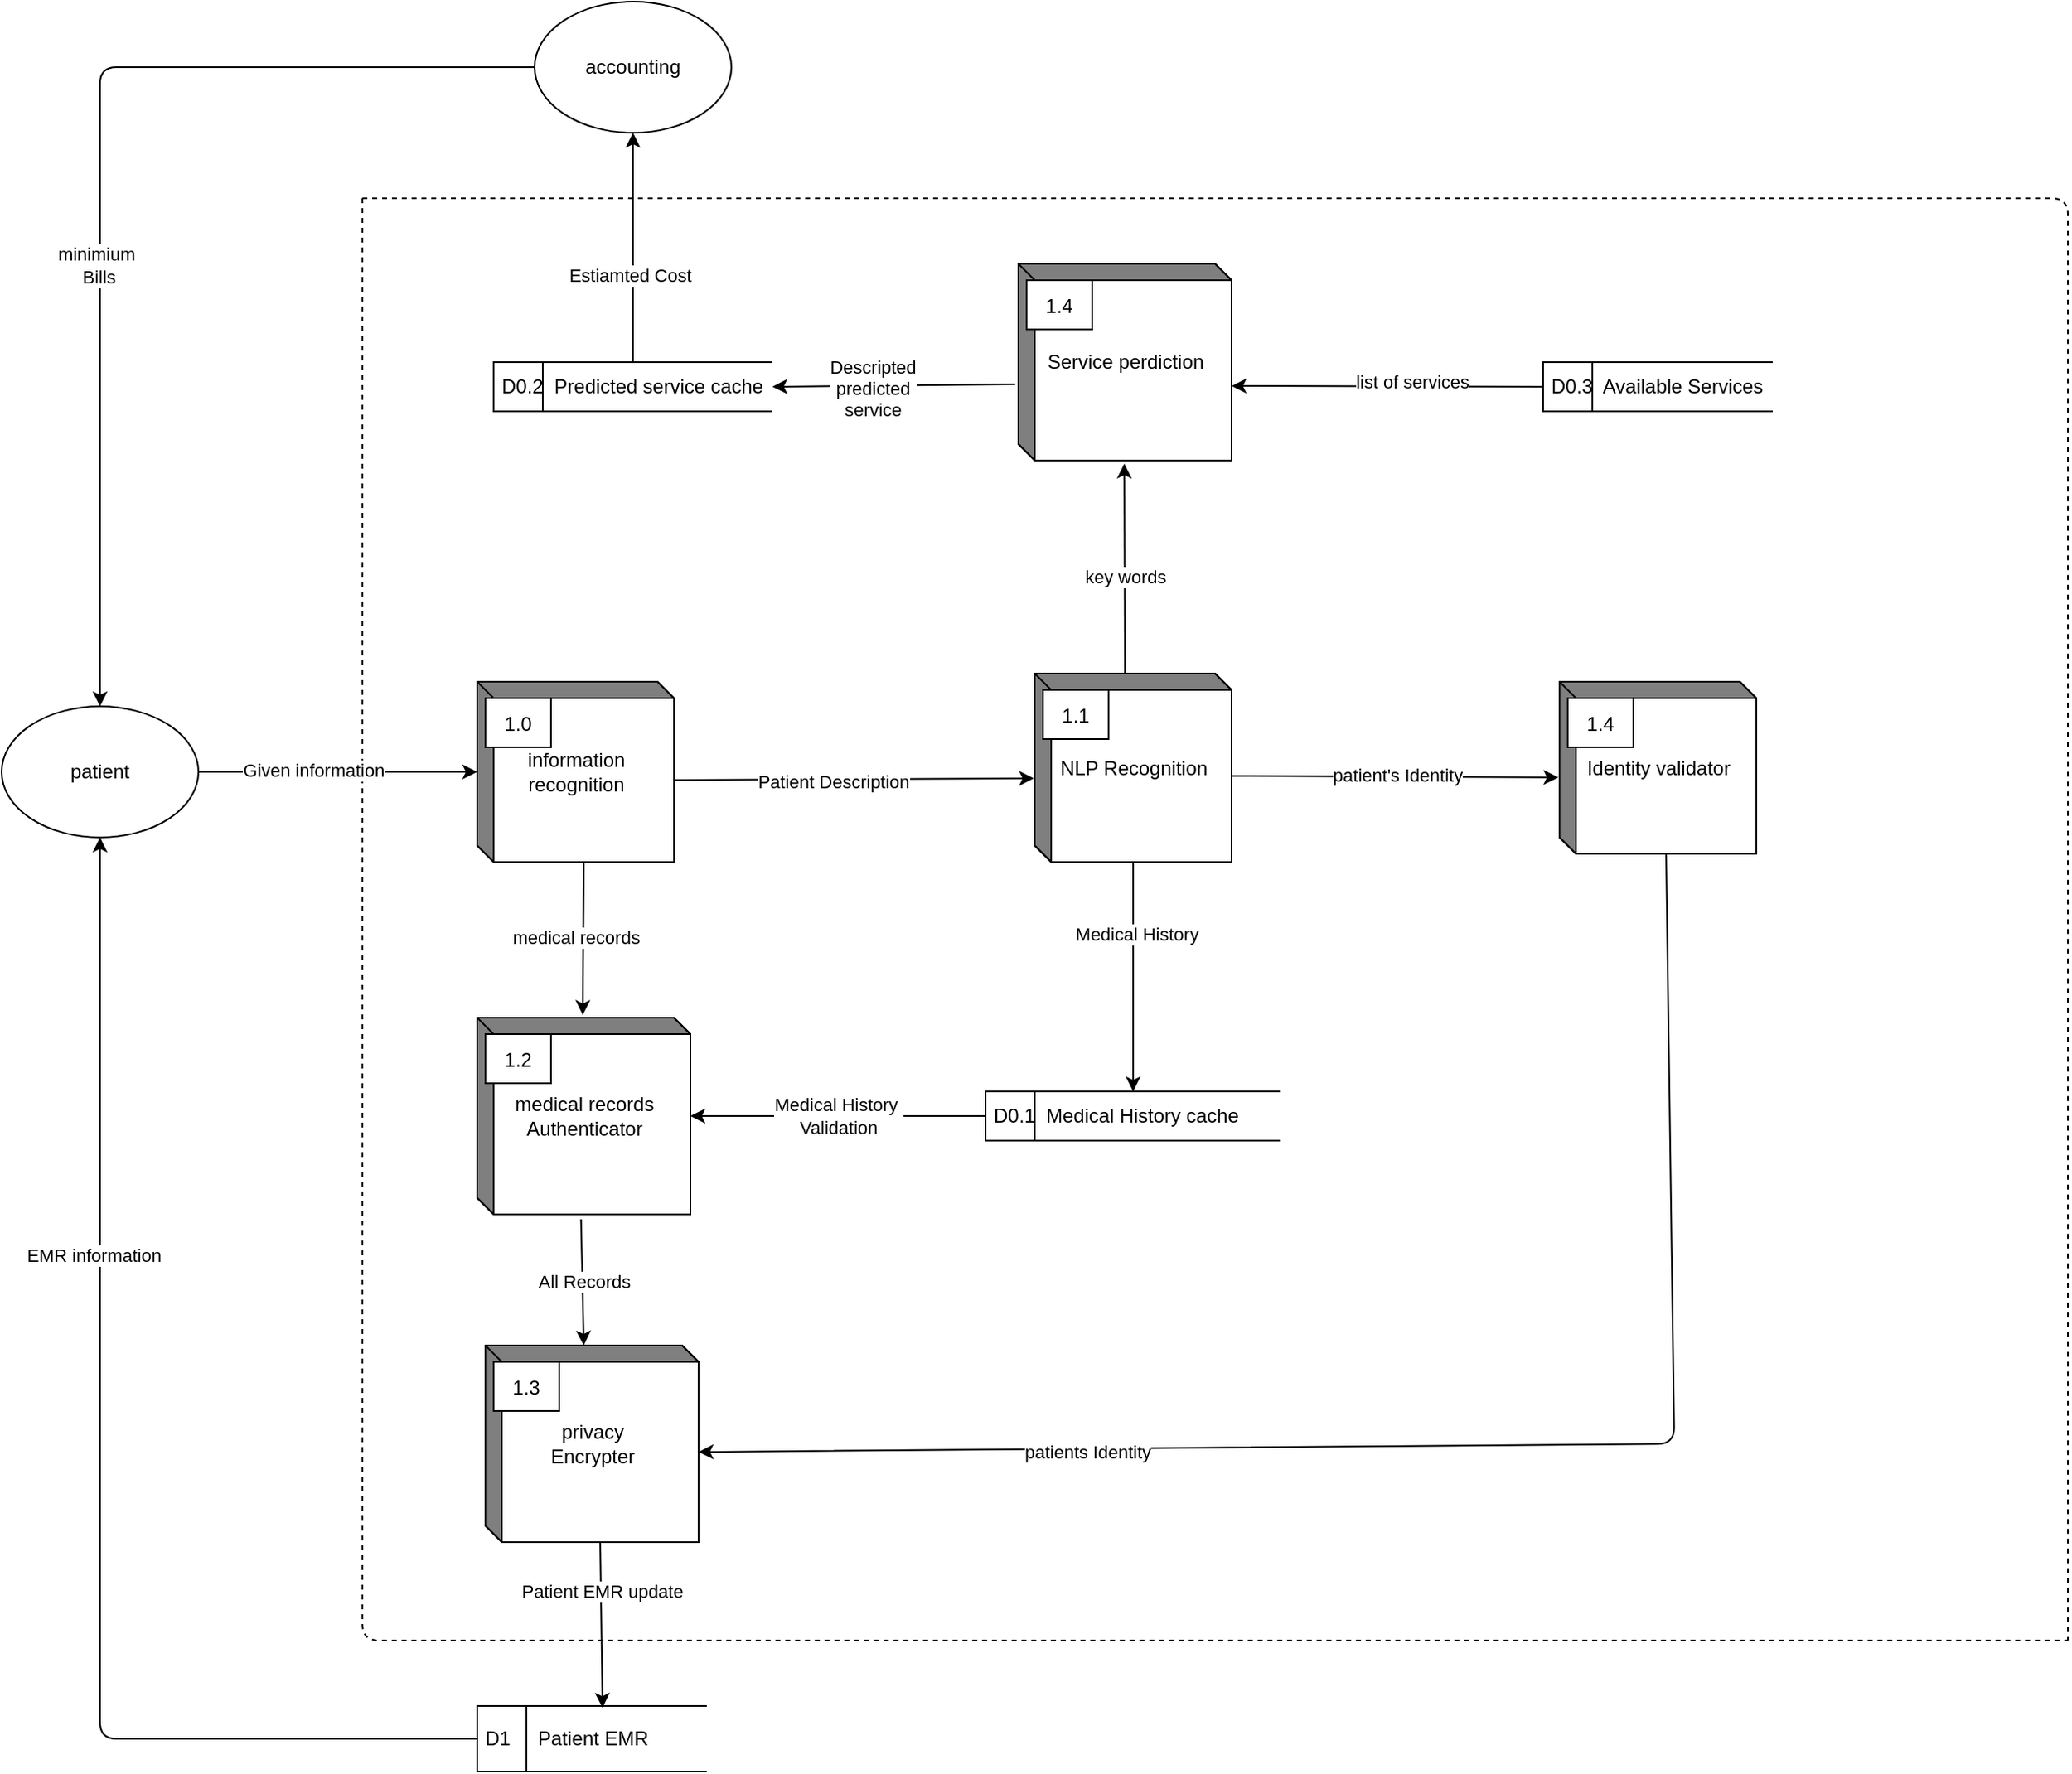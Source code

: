 <mxfile>
    <diagram id="DaxmQc26CqXxTbCbciNR" name="Page-1">
        <mxGraphModel dx="1387" dy="858" grid="1" gridSize="10" guides="1" tooltips="1" connect="1" arrows="1" fold="1" page="1" pageScale="1" pageWidth="1654" pageHeight="1169" math="0" shadow="0">
            <root>
                <mxCell id="0"/>
                <mxCell id="1" parent="0"/>
                <mxCell id="2" value="" style="endArrow=none;dashed=1;html=1;" edge="1" parent="1">
                    <mxGeometry width="50" height="50" relative="1" as="geometry">
                        <mxPoint x="240" y="160" as="sourcePoint"/>
                        <mxPoint x="1280" y="1040" as="targetPoint"/>
                        <Array as="points">
                            <mxPoint x="1280" y="160"/>
                        </Array>
                    </mxGeometry>
                </mxCell>
                <mxCell id="3" value="" style="endArrow=none;dashed=1;html=1;" edge="1" parent="1">
                    <mxGeometry width="50" height="50" relative="1" as="geometry">
                        <mxPoint x="240" y="160" as="sourcePoint"/>
                        <mxPoint x="1280" y="1040" as="targetPoint"/>
                        <Array as="points">
                            <mxPoint x="240" y="1040"/>
                        </Array>
                    </mxGeometry>
                </mxCell>
                <mxCell id="74" style="edgeStyle=none;html=1;" edge="1" parent="1" source="4">
                    <mxGeometry relative="1" as="geometry">
                        <mxPoint x="80" y="470" as="targetPoint"/>
                        <Array as="points">
                            <mxPoint x="80" y="80"/>
                        </Array>
                    </mxGeometry>
                </mxCell>
                <mxCell id="75" value="minimium&amp;nbsp;&lt;br&gt;Bills" style="edgeLabel;html=1;align=center;verticalAlign=middle;resizable=0;points=[];" vertex="1" connectable="0" parent="74">
                    <mxGeometry x="0.178" y="-1" relative="1" as="geometry">
                        <mxPoint as="offset"/>
                    </mxGeometry>
                </mxCell>
                <mxCell id="4" value="accounting" style="ellipse;whiteSpace=wrap;html=1;" vertex="1" parent="1">
                    <mxGeometry x="345" y="40" width="120" height="80" as="geometry"/>
                </mxCell>
                <mxCell id="17" style="edgeStyle=none;html=1;exitX=1;exitY=0.5;exitDx=0;exitDy=0;" edge="1" parent="1" source="6" target="13">
                    <mxGeometry relative="1" as="geometry"/>
                </mxCell>
                <mxCell id="19" value="Given information" style="edgeLabel;html=1;align=center;verticalAlign=middle;resizable=0;points=[];" vertex="1" connectable="0" parent="17">
                    <mxGeometry x="-0.184" y="1" relative="1" as="geometry">
                        <mxPoint as="offset"/>
                    </mxGeometry>
                </mxCell>
                <mxCell id="6" value="patient" style="ellipse;whiteSpace=wrap;html=1;" vertex="1" parent="1">
                    <mxGeometry x="20" y="470" width="120" height="80" as="geometry"/>
                </mxCell>
                <mxCell id="49" style="edgeStyle=none;html=1;exitX=0;exitY=0.5;exitDx=0;exitDy=0;entryX=0.5;entryY=1;entryDx=0;entryDy=0;" edge="1" parent="1" source="7" target="6">
                    <mxGeometry relative="1" as="geometry">
                        <Array as="points">
                            <mxPoint x="80" y="1100"/>
                        </Array>
                    </mxGeometry>
                </mxCell>
                <mxCell id="50" value="EMR information" style="edgeLabel;html=1;align=center;verticalAlign=middle;resizable=0;points=[];" vertex="1" connectable="0" parent="49">
                    <mxGeometry x="0.348" y="4" relative="1" as="geometry">
                        <mxPoint as="offset"/>
                    </mxGeometry>
                </mxCell>
                <mxCell id="7" value="D1&amp;nbsp; &amp;nbsp; &amp;nbsp;Patient EMR" style="html=1;dashed=0;whitespace=wrap;shape=mxgraph.dfd.dataStoreID;align=left;spacingLeft=3;points=[[0,0],[0.5,0],[1,0],[0,0.5],[1,0.5],[0,1],[0.5,1],[1,1]];" vertex="1" parent="1">
                    <mxGeometry x="310" y="1080" width="140" height="40" as="geometry"/>
                </mxCell>
                <mxCell id="24" style="edgeStyle=none;html=1;exitX=0;exitY=0;exitDx=120;exitDy=60;exitPerimeter=0;entryX=-0.004;entryY=0.556;entryDx=0;entryDy=0;entryPerimeter=0;" edge="1" parent="1" source="13" target="20">
                    <mxGeometry relative="1" as="geometry"/>
                </mxCell>
                <mxCell id="26" value="Patient Description" style="edgeLabel;html=1;align=center;verticalAlign=middle;resizable=0;points=[];" vertex="1" connectable="0" parent="24">
                    <mxGeometry x="-0.121" y="-1" relative="1" as="geometry">
                        <mxPoint as="offset"/>
                    </mxGeometry>
                </mxCell>
                <mxCell id="31" style="edgeStyle=none;html=1;exitX=0;exitY=0;exitDx=65;exitDy=110;exitPerimeter=0;entryX=0.495;entryY=-0.014;entryDx=0;entryDy=0;entryPerimeter=0;" edge="1" parent="1" source="13" target="27">
                    <mxGeometry relative="1" as="geometry"/>
                </mxCell>
                <mxCell id="32" value="medical records" style="edgeLabel;html=1;align=center;verticalAlign=middle;resizable=0;points=[];" vertex="1" connectable="0" parent="31">
                    <mxGeometry x="0.21" y="-2" relative="1" as="geometry">
                        <mxPoint x="-3" y="-11" as="offset"/>
                    </mxGeometry>
                </mxCell>
                <mxCell id="13" value="information&lt;br&gt;recognition" style="html=1;dashed=0;whitespace=wrap;shape=mxgraph.dfd.externalEntity" vertex="1" parent="1">
                    <mxGeometry x="310" y="455" width="120" height="110" as="geometry"/>
                </mxCell>
                <mxCell id="14" value="1.0" style="autosize=1;part=1;resizable=0;strokeColor=inherit;fillColor=inherit;gradientColor=inherit;" vertex="1" parent="13">
                    <mxGeometry width="40" height="30" relative="1" as="geometry">
                        <mxPoint x="5" y="10" as="offset"/>
                    </mxGeometry>
                </mxCell>
                <mxCell id="38" style="edgeStyle=none;html=1;entryX=0.5;entryY=0;entryDx=0;entryDy=0;" edge="1" parent="1" source="20" target="36">
                    <mxGeometry relative="1" as="geometry"/>
                </mxCell>
                <mxCell id="51" value="Medical History" style="edgeLabel;html=1;align=center;verticalAlign=middle;resizable=0;points=[];" vertex="1" connectable="0" parent="38">
                    <mxGeometry x="-0.369" y="2" relative="1" as="geometry">
                        <mxPoint as="offset"/>
                    </mxGeometry>
                </mxCell>
                <mxCell id="59" style="edgeStyle=none;html=1;exitX=0;exitY=0;exitDx=120.0;exitDy=62.5;exitPerimeter=0;entryX=-0.006;entryY=0.556;entryDx=0;entryDy=0;entryPerimeter=0;" edge="1" parent="1" source="20" target="57">
                    <mxGeometry relative="1" as="geometry"/>
                </mxCell>
                <mxCell id="60" value="patient's Identity" style="edgeLabel;html=1;align=center;verticalAlign=middle;resizable=0;points=[];" vertex="1" connectable="0" parent="59">
                    <mxGeometry x="0.381" y="1" relative="1" as="geometry">
                        <mxPoint x="-37" as="offset"/>
                    </mxGeometry>
                </mxCell>
                <mxCell id="71" style="edgeStyle=none;html=1;exitX=0;exitY=0;exitDx=55.0;exitDy=0;exitPerimeter=0;entryX=0.497;entryY=1.016;entryDx=0;entryDy=0;entryPerimeter=0;" edge="1" parent="1" source="20" target="54">
                    <mxGeometry relative="1" as="geometry"/>
                </mxCell>
                <mxCell id="78" value="key words" style="edgeLabel;html=1;align=center;verticalAlign=middle;resizable=0;points=[];" vertex="1" connectable="0" parent="71">
                    <mxGeometry x="-0.227" y="-1" relative="1" as="geometry">
                        <mxPoint x="-1" y="-10" as="offset"/>
                    </mxGeometry>
                </mxCell>
                <mxCell id="20" value="NLP Recognition" style="html=1;dashed=0;whitespace=wrap;shape=mxgraph.dfd.externalEntity" vertex="1" parent="1">
                    <mxGeometry x="650" y="450" width="120" height="115" as="geometry"/>
                </mxCell>
                <mxCell id="21" value="1.1" style="autosize=1;part=1;resizable=0;strokeColor=inherit;fillColor=inherit;gradientColor=inherit;" vertex="1" parent="20">
                    <mxGeometry width="40" height="30" relative="1" as="geometry">
                        <mxPoint x="5" y="10" as="offset"/>
                    </mxGeometry>
                </mxCell>
                <mxCell id="33" style="edgeStyle=none;html=1;entryX=0.546;entryY=0.027;entryDx=0;entryDy=0;exitX=0;exitY=0;exitDx=70;exitDy=120;exitPerimeter=0;entryPerimeter=0;" edge="1" parent="1" source="42" target="7">
                    <mxGeometry relative="1" as="geometry">
                        <mxPoint x="380" y="960" as="sourcePoint"/>
                    </mxGeometry>
                </mxCell>
                <mxCell id="35" value="Patient EMR update" style="edgeLabel;html=1;align=center;verticalAlign=middle;resizable=0;points=[];" vertex="1" connectable="0" parent="33">
                    <mxGeometry x="-0.157" relative="1" as="geometry">
                        <mxPoint y="-13" as="offset"/>
                    </mxGeometry>
                </mxCell>
                <mxCell id="47" style="edgeStyle=none;html=1;exitX=0.487;exitY=1.025;exitDx=0;exitDy=0;exitPerimeter=0;entryX=0;entryY=0;entryDx=60;entryDy=0;entryPerimeter=0;" edge="1" parent="1" source="27" target="42">
                    <mxGeometry relative="1" as="geometry"/>
                </mxCell>
                <mxCell id="53" value="All Records" style="edgeLabel;html=1;align=center;verticalAlign=middle;resizable=0;points=[];" vertex="1" connectable="0" parent="47">
                    <mxGeometry x="0.542" y="-1" relative="1" as="geometry">
                        <mxPoint x="1" y="-22" as="offset"/>
                    </mxGeometry>
                </mxCell>
                <mxCell id="27" value="medical records&lt;br&gt;Authenticator" style="html=1;dashed=0;whitespace=wrap;shape=mxgraph.dfd.externalEntity" vertex="1" parent="1">
                    <mxGeometry x="310" y="660" width="130" height="120" as="geometry"/>
                </mxCell>
                <mxCell id="28" value="1.2" style="autosize=1;part=1;resizable=0;strokeColor=inherit;fillColor=inherit;gradientColor=inherit;" vertex="1" parent="27">
                    <mxGeometry width="40" height="30" relative="1" as="geometry">
                        <mxPoint x="5" y="10" as="offset"/>
                    </mxGeometry>
                </mxCell>
                <mxCell id="40" style="edgeStyle=none;html=1;exitX=0;exitY=0.5;exitDx=0;exitDy=0;" edge="1" parent="1" source="36" target="27">
                    <mxGeometry relative="1" as="geometry"/>
                </mxCell>
                <mxCell id="41" value="Medical History&amp;nbsp;&lt;br&gt;Validation" style="edgeLabel;html=1;align=center;verticalAlign=middle;resizable=0;points=[];" vertex="1" connectable="0" parent="40">
                    <mxGeometry x="0.157" y="2" relative="1" as="geometry">
                        <mxPoint x="14" y="-2" as="offset"/>
                    </mxGeometry>
                </mxCell>
                <mxCell id="36" value="D0.1&amp;nbsp; Medical History cache&amp;nbsp;&amp;nbsp;" style="html=1;dashed=0;whitespace=wrap;shape=mxgraph.dfd.dataStoreID;align=left;spacingLeft=3;points=[[0,0],[0.5,0],[1,0],[0,0.5],[1,0.5],[0,1],[0.5,1],[1,1]];" vertex="1" parent="1">
                    <mxGeometry x="620" y="705" width="180" height="30" as="geometry"/>
                </mxCell>
                <mxCell id="42" value="privacy &lt;br&gt;Encrypter" style="html=1;dashed=0;whitespace=wrap;shape=mxgraph.dfd.externalEntity" vertex="1" parent="1">
                    <mxGeometry x="315" y="860" width="130" height="120" as="geometry"/>
                </mxCell>
                <mxCell id="43" value="1.3" style="autosize=1;part=1;resizable=0;strokeColor=inherit;fillColor=inherit;gradientColor=inherit;" vertex="1" parent="42">
                    <mxGeometry width="40" height="30" relative="1" as="geometry">
                        <mxPoint x="5" y="10" as="offset"/>
                    </mxGeometry>
                </mxCell>
                <mxCell id="76" style="edgeStyle=none;html=1;exitX=-0.015;exitY=0.613;exitDx=0;exitDy=0;exitPerimeter=0;entryX=1;entryY=0.5;entryDx=0;entryDy=0;" edge="1" parent="1" source="54" target="56">
                    <mxGeometry relative="1" as="geometry"/>
                </mxCell>
                <mxCell id="77" value="Descripted&lt;br&gt;predicted&lt;br&gt;service" style="edgeLabel;html=1;align=center;verticalAlign=middle;resizable=0;points=[];" vertex="1" connectable="0" parent="76">
                    <mxGeometry x="0.174" y="-2" relative="1" as="geometry">
                        <mxPoint y="3" as="offset"/>
                    </mxGeometry>
                </mxCell>
                <mxCell id="54" value="Service perdiction" style="html=1;dashed=0;whitespace=wrap;shape=mxgraph.dfd.externalEntity" vertex="1" parent="1">
                    <mxGeometry x="640" y="200" width="130" height="120" as="geometry"/>
                </mxCell>
                <mxCell id="55" value="1.4" style="autosize=1;part=1;resizable=0;strokeColor=inherit;fillColor=inherit;gradientColor=inherit;" vertex="1" parent="54">
                    <mxGeometry width="40" height="30" relative="1" as="geometry">
                        <mxPoint x="5" y="10" as="offset"/>
                    </mxGeometry>
                </mxCell>
                <mxCell id="72" style="edgeStyle=none;html=1;entryX=0.5;entryY=1;entryDx=0;entryDy=0;exitX=0.5;exitY=0;exitDx=0;exitDy=0;" edge="1" parent="1" source="56" target="4">
                    <mxGeometry relative="1" as="geometry">
                        <mxPoint x="400" y="260" as="sourcePoint"/>
                        <mxPoint x="400" y="110" as="targetPoint"/>
                    </mxGeometry>
                </mxCell>
                <mxCell id="73" value="Estiamted Cost" style="edgeLabel;html=1;align=center;verticalAlign=middle;resizable=0;points=[];" vertex="1" connectable="0" parent="72">
                    <mxGeometry x="-0.243" y="2" relative="1" as="geometry">
                        <mxPoint as="offset"/>
                    </mxGeometry>
                </mxCell>
                <mxCell id="56" value="D0.2&amp;nbsp; Predicted service cache" style="html=1;dashed=0;whitespace=wrap;shape=mxgraph.dfd.dataStoreID;align=left;spacingLeft=3;points=[[0,0],[0.5,0],[1,0],[0,0.5],[1,0.5],[0,1],[0.5,1],[1,1]];" vertex="1" parent="1">
                    <mxGeometry x="320" y="260" width="170" height="30" as="geometry"/>
                </mxCell>
                <mxCell id="61" style="edgeStyle=none;html=1;exitX=0;exitY=0;exitDx=65;exitDy=105;exitPerimeter=0;entryX=0;entryY=0;entryDx=130;entryDy=65;entryPerimeter=0;" edge="1" parent="1" source="57" target="42">
                    <mxGeometry relative="1" as="geometry">
                        <Array as="points">
                            <mxPoint x="1040" y="920"/>
                        </Array>
                    </mxGeometry>
                </mxCell>
                <mxCell id="62" value="patients Identity" style="edgeLabel;html=1;align=center;verticalAlign=middle;resizable=0;points=[];" vertex="1" connectable="0" parent="61">
                    <mxGeometry x="0.506" y="2" relative="1" as="geometry">
                        <mxPoint x="1" as="offset"/>
                    </mxGeometry>
                </mxCell>
                <mxCell id="57" value="Identity validator" style="html=1;dashed=0;whitespace=wrap;shape=mxgraph.dfd.externalEntity" vertex="1" parent="1">
                    <mxGeometry x="970" y="455" width="120" height="105" as="geometry"/>
                </mxCell>
                <mxCell id="58" value="1.4" style="autosize=1;part=1;resizable=0;strokeColor=inherit;fillColor=inherit;gradientColor=inherit;" vertex="1" parent="57">
                    <mxGeometry width="40" height="30" relative="1" as="geometry">
                        <mxPoint x="5" y="10" as="offset"/>
                    </mxGeometry>
                </mxCell>
                <mxCell id="69" style="edgeStyle=none;html=1;exitX=0;exitY=0.5;exitDx=0;exitDy=0;entryX=1;entryY=0.621;entryDx=0;entryDy=0;entryPerimeter=0;" edge="1" parent="1" source="63" target="54">
                    <mxGeometry relative="1" as="geometry"/>
                </mxCell>
                <mxCell id="70" value="list of services" style="edgeLabel;html=1;align=center;verticalAlign=middle;resizable=0;points=[];" vertex="1" connectable="0" parent="69">
                    <mxGeometry x="-0.158" y="-3" relative="1" as="geometry">
                        <mxPoint as="offset"/>
                    </mxGeometry>
                </mxCell>
                <mxCell id="63" value="D0.3&amp;nbsp; Available Services" style="html=1;dashed=0;whitespace=wrap;shape=mxgraph.dfd.dataStoreID;align=left;spacingLeft=3;points=[[0,0],[0.5,0],[1,0],[0,0.5],[1,0.5],[0,1],[0.5,1],[1,1]];" vertex="1" parent="1">
                    <mxGeometry x="960" y="260" width="140" height="30" as="geometry"/>
                </mxCell>
            </root>
        </mxGraphModel>
    </diagram>
</mxfile>